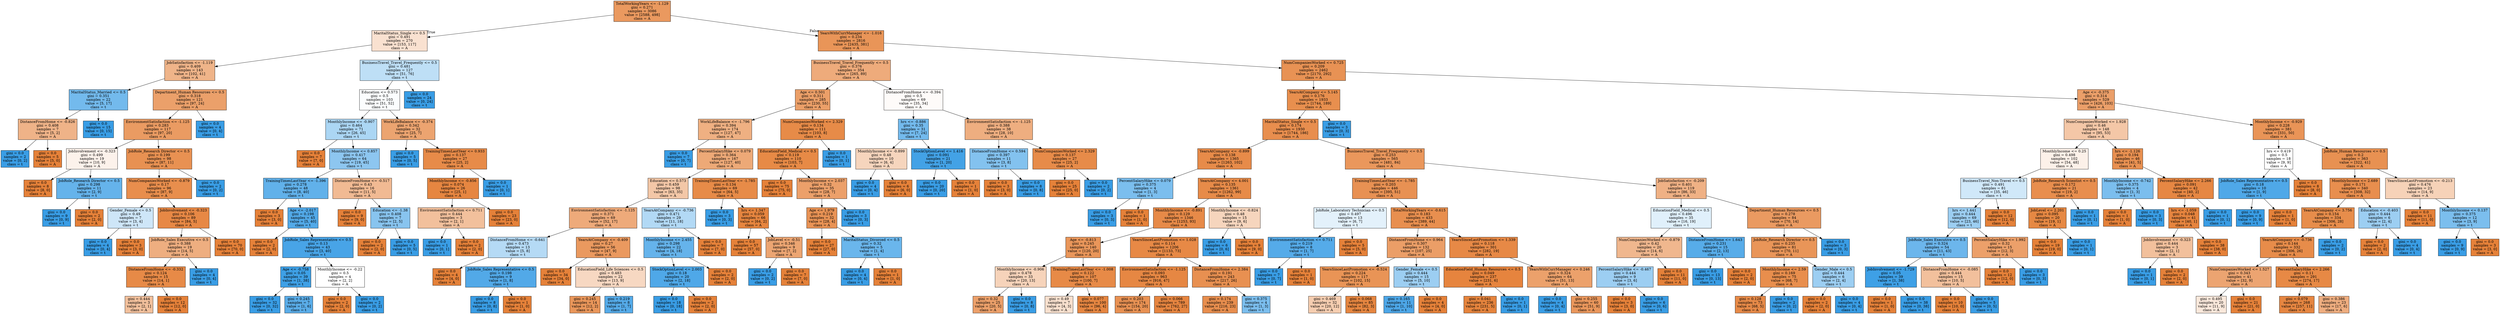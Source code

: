 digraph Tree {
node [shape=box, style="filled", color="black"] ;
0 [label="TotalWorkingYears <= -1.129\ngini = 0.271\nsamples = 3086\nvalue = [2588, 498]\nclass = A", fillcolor="#ea995f"] ;
1 [label="MaritalStatus_Single <= 0.5\ngini = 0.491\nsamples = 270\nvalue = [153, 117]\nclass = A", fillcolor="#f9e1d0"] ;
0 -> 1 [labeldistance=2.5, labelangle=45, headlabel="True"] ;
2 [label="JobSatisfaction <= -1.119\ngini = 0.409\nsamples = 143\nvalue = [102, 41]\nclass = A", fillcolor="#efb489"] ;
1 -> 2 ;
3 [label="MaritalStatus_Married <= 0.5\ngini = 0.351\nsamples = 22\nvalue = [5, 17]\nclass = t", fillcolor="#73baed"] ;
2 -> 3 ;
4 [label="DistanceFromHome <= -0.826\ngini = 0.408\nsamples = 7\nvalue = [5, 2]\nclass = A", fillcolor="#efb388"] ;
3 -> 4 ;
5 [label="gini = 0.0\nsamples = 2\nvalue = [0, 2]\nclass = t", fillcolor="#399de5"] ;
4 -> 5 ;
6 [label="gini = 0.0\nsamples = 5\nvalue = [5, 0]\nclass = A", fillcolor="#e58139"] ;
4 -> 6 ;
7 [label="gini = 0.0\nsamples = 15\nvalue = [0, 15]\nclass = t", fillcolor="#399de5"] ;
3 -> 7 ;
8 [label="Department_Human Resources <= 0.5\ngini = 0.318\nsamples = 121\nvalue = [97, 24]\nclass = A", fillcolor="#eba06a"] ;
2 -> 8 ;
9 [label="EnvironmentSatisfaction <= -1.125\ngini = 0.283\nsamples = 117\nvalue = [97, 20]\nclass = A", fillcolor="#ea9b62"] ;
8 -> 9 ;
10 [label="JobInvolvement <= -0.323\ngini = 0.499\nsamples = 19\nvalue = [10, 9]\nclass = A", fillcolor="#fcf2eb"] ;
9 -> 10 ;
11 [label="gini = 0.0\nsamples = 8\nvalue = [8, 0]\nclass = A", fillcolor="#e58139"] ;
10 -> 11 ;
12 [label="JobRole_Research Director <= 0.5\ngini = 0.298\nsamples = 11\nvalue = [2, 9]\nclass = t", fillcolor="#65b3eb"] ;
10 -> 12 ;
13 [label="gini = 0.0\nsamples = 9\nvalue = [0, 9]\nclass = t", fillcolor="#399de5"] ;
12 -> 13 ;
14 [label="gini = 0.0\nsamples = 2\nvalue = [2, 0]\nclass = A", fillcolor="#e58139"] ;
12 -> 14 ;
15 [label="JobRole_Research Director <= 0.5\ngini = 0.199\nsamples = 98\nvalue = [87, 11]\nclass = A", fillcolor="#e89152"] ;
9 -> 15 ;
16 [label="NumCompaniesWorked <= -0.879\ngini = 0.17\nsamples = 96\nvalue = [87, 9]\nclass = A", fillcolor="#e88e4d"] ;
15 -> 16 ;
17 [label="Gender_Female <= 0.5\ngini = 0.49\nsamples = 7\nvalue = [3, 4]\nclass = t", fillcolor="#cee6f8"] ;
16 -> 17 ;
18 [label="gini = 0.0\nsamples = 4\nvalue = [0, 4]\nclass = t", fillcolor="#399de5"] ;
17 -> 18 ;
19 [label="gini = 0.0\nsamples = 3\nvalue = [3, 0]\nclass = A", fillcolor="#e58139"] ;
17 -> 19 ;
20 [label="JobInvolvement <= -0.323\ngini = 0.106\nsamples = 89\nvalue = [84, 5]\nclass = A", fillcolor="#e78845"] ;
16 -> 20 ;
21 [label="JobRole_Sales Executive <= 0.5\ngini = 0.388\nsamples = 19\nvalue = [14, 5]\nclass = A", fillcolor="#eeae80"] ;
20 -> 21 ;
22 [label="DistanceFromHome <= -0.332\ngini = 0.124\nsamples = 15\nvalue = [14, 1]\nclass = A", fillcolor="#e78a47"] ;
21 -> 22 ;
23 [label="gini = 0.444\nsamples = 3\nvalue = [2, 1]\nclass = A", fillcolor="#f2c09c"] ;
22 -> 23 ;
24 [label="gini = 0.0\nsamples = 12\nvalue = [12, 0]\nclass = A", fillcolor="#e58139"] ;
22 -> 24 ;
25 [label="gini = 0.0\nsamples = 4\nvalue = [0, 4]\nclass = t", fillcolor="#399de5"] ;
21 -> 25 ;
26 [label="gini = 0.0\nsamples = 70\nvalue = [70, 0]\nclass = A", fillcolor="#e58139"] ;
20 -> 26 ;
27 [label="gini = 0.0\nsamples = 2\nvalue = [0, 2]\nclass = t", fillcolor="#399de5"] ;
15 -> 27 ;
28 [label="gini = 0.0\nsamples = 4\nvalue = [0, 4]\nclass = t", fillcolor="#399de5"] ;
8 -> 28 ;
29 [label="BusinessTravel_Travel_Frequently <= 0.5\ngini = 0.481\nsamples = 127\nvalue = [51, 76]\nclass = t", fillcolor="#bedff6"] ;
1 -> 29 ;
30 [label="Education <= 0.573\ngini = 0.5\nsamples = 103\nvalue = [51, 52]\nclass = t", fillcolor="#fbfdfe"] ;
29 -> 30 ;
31 [label="MonthlyIncome <= -0.907\ngini = 0.464\nsamples = 71\nvalue = [26, 45]\nclass = t", fillcolor="#abd6f4"] ;
30 -> 31 ;
32 [label="gini = 0.0\nsamples = 7\nvalue = [7, 0]\nclass = A", fillcolor="#e58139"] ;
31 -> 32 ;
33 [label="MonthlyIncome <= 0.857\ngini = 0.417\nsamples = 64\nvalue = [19, 45]\nclass = t", fillcolor="#8dc6f0"] ;
31 -> 33 ;
34 [label="TrainingTimesLastYear <= -1.396\ngini = 0.278\nsamples = 48\nvalue = [8, 40]\nclass = t", fillcolor="#61b1ea"] ;
33 -> 34 ;
35 [label="gini = 0.0\nsamples = 3\nvalue = [3, 0]\nclass = A", fillcolor="#e58139"] ;
34 -> 35 ;
36 [label="Age <= -2.017\ngini = 0.198\nsamples = 45\nvalue = [5, 40]\nclass = t", fillcolor="#52a9e8"] ;
34 -> 36 ;
37 [label="gini = 0.0\nsamples = 2\nvalue = [2, 0]\nclass = A", fillcolor="#e58139"] ;
36 -> 37 ;
38 [label="JobRole_Sales Representative <= 0.5\ngini = 0.13\nsamples = 43\nvalue = [3, 40]\nclass = t", fillcolor="#48a4e7"] ;
36 -> 38 ;
39 [label="Age <= -0.758\ngini = 0.05\nsamples = 39\nvalue = [1, 38]\nclass = t", fillcolor="#3ea0e6"] ;
38 -> 39 ;
40 [label="gini = 0.0\nsamples = 32\nvalue = [0, 32]\nclass = t", fillcolor="#399de5"] ;
39 -> 40 ;
41 [label="gini = 0.245\nsamples = 7\nvalue = [1, 6]\nclass = t", fillcolor="#5aade9"] ;
39 -> 41 ;
42 [label="MonthlyIncome <= -0.22\ngini = 0.5\nsamples = 4\nvalue = [2, 2]\nclass = A", fillcolor="#ffffff"] ;
38 -> 42 ;
43 [label="gini = 0.0\nsamples = 2\nvalue = [2, 0]\nclass = A", fillcolor="#e58139"] ;
42 -> 43 ;
44 [label="gini = 0.0\nsamples = 2\nvalue = [0, 2]\nclass = t", fillcolor="#399de5"] ;
42 -> 44 ;
45 [label="DistanceFromHome <= -0.517\ngini = 0.43\nsamples = 16\nvalue = [11, 5]\nclass = A", fillcolor="#f1ba93"] ;
33 -> 45 ;
46 [label="gini = 0.0\nsamples = 9\nvalue = [9, 0]\nclass = A", fillcolor="#e58139"] ;
45 -> 46 ;
47 [label="Education <= -1.38\ngini = 0.408\nsamples = 7\nvalue = [2, 5]\nclass = t", fillcolor="#88c4ef"] ;
45 -> 47 ;
48 [label="gini = 0.0\nsamples = 2\nvalue = [2, 0]\nclass = A", fillcolor="#e58139"] ;
47 -> 48 ;
49 [label="gini = 0.0\nsamples = 5\nvalue = [0, 5]\nclass = t", fillcolor="#399de5"] ;
47 -> 49 ;
50 [label="WorkLifeBalance <= -0.374\ngini = 0.342\nsamples = 32\nvalue = [25, 7]\nclass = A", fillcolor="#eca470"] ;
30 -> 50 ;
51 [label="gini = 0.0\nsamples = 5\nvalue = [0, 5]\nclass = t", fillcolor="#399de5"] ;
50 -> 51 ;
52 [label="TrainingTimesLastYear <= 0.933\ngini = 0.137\nsamples = 27\nvalue = [25, 2]\nclass = A", fillcolor="#e78b49"] ;
50 -> 52 ;
53 [label="MonthlyIncome <= -0.856\ngini = 0.074\nsamples = 26\nvalue = [25, 1]\nclass = A", fillcolor="#e68641"] ;
52 -> 53 ;
54 [label="EnvironmentSatisfaction <= 0.711\ngini = 0.444\nsamples = 3\nvalue = [2, 1]\nclass = A", fillcolor="#f2c09c"] ;
53 -> 54 ;
55 [label="gini = 0.0\nsamples = 1\nvalue = [0, 1]\nclass = t", fillcolor="#399de5"] ;
54 -> 55 ;
56 [label="gini = 0.0\nsamples = 2\nvalue = [2, 0]\nclass = A", fillcolor="#e58139"] ;
54 -> 56 ;
57 [label="gini = 0.0\nsamples = 23\nvalue = [23, 0]\nclass = A", fillcolor="#e58139"] ;
53 -> 57 ;
58 [label="gini = 0.0\nsamples = 1\nvalue = [0, 1]\nclass = t", fillcolor="#399de5"] ;
52 -> 58 ;
59 [label="gini = 0.0\nsamples = 24\nvalue = [0, 24]\nclass = t", fillcolor="#399de5"] ;
29 -> 59 ;
60 [label="YearsWithCurrManager <= -1.016\ngini = 0.234\nsamples = 2816\nvalue = [2435, 381]\nclass = A", fillcolor="#e99558"] ;
0 -> 60 [labeldistance=2.5, labelangle=-45, headlabel="False"] ;
61 [label="BusinessTravel_Travel_Frequently <= 0.5\ngini = 0.376\nsamples = 354\nvalue = [265, 89]\nclass = A", fillcolor="#eeab7b"] ;
60 -> 61 ;
62 [label="Age <= 0.501\ngini = 0.311\nsamples = 285\nvalue = [230, 55]\nclass = A", fillcolor="#eb9f68"] ;
61 -> 62 ;
63 [label="WorkLifeBalance <= -1.796\ngini = 0.394\nsamples = 174\nvalue = [127, 47]\nclass = A", fillcolor="#efb082"] ;
62 -> 63 ;
64 [label="gini = 0.0\nsamples = 7\nvalue = [0, 7]\nclass = t", fillcolor="#399de5"] ;
63 -> 64 ;
65 [label="PercentSalaryHike <= 0.079\ngini = 0.364\nsamples = 167\nvalue = [127, 40]\nclass = A", fillcolor="#eda977"] ;
63 -> 65 ;
66 [label="Education <= 0.573\ngini = 0.459\nsamples = 98\nvalue = [63, 35]\nclass = A", fillcolor="#f3c7a7"] ;
65 -> 66 ;
67 [label="EnvironmentSatisfaction <= -1.125\ngini = 0.371\nsamples = 69\nvalue = [52, 17]\nclass = A", fillcolor="#eeaa7a"] ;
66 -> 67 ;
68 [label="DistanceFromHome <= -0.641\ngini = 0.473\nsamples = 13\nvalue = [5, 8]\nclass = t", fillcolor="#b5daf5"] ;
67 -> 68 ;
69 [label="gini = 0.0\nsamples = 4\nvalue = [4, 0]\nclass = A", fillcolor="#e58139"] ;
68 -> 69 ;
70 [label="JobRole_Sales Representative <= 0.5\ngini = 0.198\nsamples = 9\nvalue = [1, 8]\nclass = t", fillcolor="#52a9e8"] ;
68 -> 70 ;
71 [label="gini = 0.0\nsamples = 8\nvalue = [0, 8]\nclass = t", fillcolor="#399de5"] ;
70 -> 71 ;
72 [label="gini = 0.0\nsamples = 1\nvalue = [1, 0]\nclass = A", fillcolor="#e58139"] ;
70 -> 72 ;
73 [label="YearsAtCompany <= -0.409\ngini = 0.27\nsamples = 56\nvalue = [47, 9]\nclass = A", fillcolor="#ea995f"] ;
67 -> 73 ;
74 [label="gini = 0.0\nsamples = 34\nvalue = [34, 0]\nclass = A", fillcolor="#e58139"] ;
73 -> 74 ;
75 [label="EducationField_Life Sciences <= 0.5\ngini = 0.483\nsamples = 22\nvalue = [13, 9]\nclass = A", fillcolor="#f7d8c2"] ;
73 -> 75 ;
76 [label="gini = 0.245\nsamples = 14\nvalue = [12, 2]\nclass = A", fillcolor="#e9965a"] ;
75 -> 76 ;
77 [label="gini = 0.219\nsamples = 8\nvalue = [1, 7]\nclass = t", fillcolor="#55abe9"] ;
75 -> 77 ;
78 [label="YearsAtCompany <= -0.736\ngini = 0.471\nsamples = 29\nvalue = [11, 18]\nclass = t", fillcolor="#b2d9f5"] ;
66 -> 78 ;
79 [label="MonthlyIncome <= 2.455\ngini = 0.298\nsamples = 22\nvalue = [4, 18]\nclass = t", fillcolor="#65b3eb"] ;
78 -> 79 ;
80 [label="StockOptionLevel <= 2.003\ngini = 0.18\nsamples = 20\nvalue = [2, 18]\nclass = t", fillcolor="#4fa8e8"] ;
79 -> 80 ;
81 [label="gini = 0.0\nsamples = 18\nvalue = [0, 18]\nclass = t", fillcolor="#399de5"] ;
80 -> 81 ;
82 [label="gini = 0.0\nsamples = 2\nvalue = [2, 0]\nclass = A", fillcolor="#e58139"] ;
80 -> 82 ;
83 [label="gini = 0.0\nsamples = 2\nvalue = [2, 0]\nclass = A", fillcolor="#e58139"] ;
79 -> 83 ;
84 [label="gini = 0.0\nsamples = 7\nvalue = [7, 0]\nclass = A", fillcolor="#e58139"] ;
78 -> 84 ;
85 [label="TrainingTimesLastYear <= -1.785\ngini = 0.134\nsamples = 69\nvalue = [64, 5]\nclass = A", fillcolor="#e78b48"] ;
65 -> 85 ;
86 [label="gini = 0.0\nsamples = 3\nvalue = [0, 3]\nclass = t", fillcolor="#399de5"] ;
85 -> 86 ;
87 [label="hrs <= 1.347\ngini = 0.059\nsamples = 66\nvalue = [64, 2]\nclass = A", fillcolor="#e6853f"] ;
85 -> 87 ;
88 [label="gini = 0.0\nsamples = 57\nvalue = [57, 0]\nclass = A", fillcolor="#e58139"] ;
87 -> 88 ;
89 [label="JobLevel <= -0.51\ngini = 0.346\nsamples = 9\nvalue = [7, 2]\nclass = A", fillcolor="#eca572"] ;
87 -> 89 ;
90 [label="gini = 0.0\nsamples = 2\nvalue = [0, 2]\nclass = t", fillcolor="#399de5"] ;
89 -> 90 ;
91 [label="gini = 0.0\nsamples = 7\nvalue = [7, 0]\nclass = A", fillcolor="#e58139"] ;
89 -> 91 ;
92 [label="NumCompaniesWorked <= 2.329\ngini = 0.134\nsamples = 111\nvalue = [103, 8]\nclass = A", fillcolor="#e78b48"] ;
62 -> 92 ;
93 [label="EducationField_Medical <= 0.5\ngini = 0.119\nsamples = 110\nvalue = [103, 7]\nclass = A", fillcolor="#e78a46"] ;
92 -> 93 ;
94 [label="gini = 0.0\nsamples = 75\nvalue = [75, 0]\nclass = A", fillcolor="#e58139"] ;
93 -> 94 ;
95 [label="MonthlyIncome <= 2.037\ngini = 0.32\nsamples = 35\nvalue = [28, 7]\nclass = A", fillcolor="#eca06a"] ;
93 -> 95 ;
96 [label="Age <= 1.979\ngini = 0.219\nsamples = 32\nvalue = [28, 4]\nclass = A", fillcolor="#e99355"] ;
95 -> 96 ;
97 [label="gini = 0.0\nsamples = 27\nvalue = [27, 0]\nclass = A", fillcolor="#e58139"] ;
96 -> 97 ;
98 [label="MaritalStatus_Divorced <= 0.5\ngini = 0.32\nsamples = 5\nvalue = [1, 4]\nclass = t", fillcolor="#6ab6ec"] ;
96 -> 98 ;
99 [label="gini = 0.0\nsamples = 4\nvalue = [0, 4]\nclass = t", fillcolor="#399de5"] ;
98 -> 99 ;
100 [label="gini = 0.0\nsamples = 1\nvalue = [1, 0]\nclass = A", fillcolor="#e58139"] ;
98 -> 100 ;
101 [label="gini = 0.0\nsamples = 3\nvalue = [0, 3]\nclass = t", fillcolor="#399de5"] ;
95 -> 101 ;
102 [label="gini = 0.0\nsamples = 1\nvalue = [0, 1]\nclass = t", fillcolor="#399de5"] ;
92 -> 102 ;
103 [label="DistanceFromHome <= -0.394\ngini = 0.5\nsamples = 69\nvalue = [35, 34]\nclass = A", fillcolor="#fefbf9"] ;
61 -> 103 ;
104 [label="hrs <= -0.886\ngini = 0.35\nsamples = 31\nvalue = [7, 24]\nclass = t", fillcolor="#73baed"] ;
103 -> 104 ;
105 [label="MonthlyIncome <= -0.899\ngini = 0.48\nsamples = 10\nvalue = [6, 4]\nclass = A", fillcolor="#f6d5bd"] ;
104 -> 105 ;
106 [label="gini = 0.0\nsamples = 4\nvalue = [0, 4]\nclass = t", fillcolor="#399de5"] ;
105 -> 106 ;
107 [label="gini = 0.0\nsamples = 6\nvalue = [6, 0]\nclass = A", fillcolor="#e58139"] ;
105 -> 107 ;
108 [label="StockOptionLevel <= 1.416\ngini = 0.091\nsamples = 21\nvalue = [1, 20]\nclass = t", fillcolor="#43a2e6"] ;
104 -> 108 ;
109 [label="gini = 0.0\nsamples = 20\nvalue = [0, 20]\nclass = t", fillcolor="#399de5"] ;
108 -> 109 ;
110 [label="gini = 0.0\nsamples = 1\nvalue = [1, 0]\nclass = A", fillcolor="#e58139"] ;
108 -> 110 ;
111 [label="EnvironmentSatisfaction <= -1.125\ngini = 0.388\nsamples = 38\nvalue = [28, 10]\nclass = A", fillcolor="#eeae80"] ;
103 -> 111 ;
112 [label="DistanceFromHome <= 0.594\ngini = 0.397\nsamples = 11\nvalue = [3, 8]\nclass = t", fillcolor="#83c2ef"] ;
111 -> 112 ;
113 [label="gini = 0.0\nsamples = 3\nvalue = [3, 0]\nclass = A", fillcolor="#e58139"] ;
112 -> 113 ;
114 [label="gini = 0.0\nsamples = 8\nvalue = [0, 8]\nclass = t", fillcolor="#399de5"] ;
112 -> 114 ;
115 [label="NumCompaniesWorked <= 2.329\ngini = 0.137\nsamples = 27\nvalue = [25, 2]\nclass = A", fillcolor="#e78b49"] ;
111 -> 115 ;
116 [label="gini = 0.0\nsamples = 25\nvalue = [25, 0]\nclass = A", fillcolor="#e58139"] ;
115 -> 116 ;
117 [label="gini = 0.0\nsamples = 2\nvalue = [0, 2]\nclass = t", fillcolor="#399de5"] ;
115 -> 117 ;
118 [label="NumCompaniesWorked <= 0.725\ngini = 0.209\nsamples = 2462\nvalue = [2170, 292]\nclass = A", fillcolor="#e89254"] ;
60 -> 118 ;
119 [label="YearsAtCompany <= 5.145\ngini = 0.176\nsamples = 1933\nvalue = [1744, 189]\nclass = A", fillcolor="#e88f4e"] ;
118 -> 119 ;
120 [label="MaritalStatus_Single <= 0.5\ngini = 0.174\nsamples = 1930\nvalue = [1744, 186]\nclass = A", fillcolor="#e88e4e"] ;
119 -> 120 ;
121 [label="YearsAtCompany <= -0.899\ngini = 0.138\nsamples = 1365\nvalue = [1263, 102]\nclass = A", fillcolor="#e78b49"] ;
120 -> 121 ;
122 [label="PercentSalaryHike <= 0.079\ngini = 0.375\nsamples = 4\nvalue = [1, 3]\nclass = t", fillcolor="#7bbeee"] ;
121 -> 122 ;
123 [label="gini = 0.0\nsamples = 3\nvalue = [0, 3]\nclass = t", fillcolor="#399de5"] ;
122 -> 123 ;
124 [label="gini = 0.0\nsamples = 1\nvalue = [1, 0]\nclass = A", fillcolor="#e58139"] ;
122 -> 124 ;
125 [label="YearsAtCompany <= 4.001\ngini = 0.135\nsamples = 1361\nvalue = [1262, 99]\nclass = A", fillcolor="#e78b49"] ;
121 -> 125 ;
126 [label="MonthlyIncome <= -0.891\ngini = 0.129\nsamples = 1346\nvalue = [1253, 93]\nclass = A", fillcolor="#e78a48"] ;
125 -> 126 ;
127 [label="Age <= -0.813\ngini = 0.245\nsamples = 140\nvalue = [120, 20]\nclass = A", fillcolor="#e9965a"] ;
126 -> 127 ;
128 [label="MonthlyIncome <= -0.906\ngini = 0.478\nsamples = 33\nvalue = [20, 13]\nclass = A", fillcolor="#f6d3ba"] ;
127 -> 128 ;
129 [label="gini = 0.32\nsamples = 25\nvalue = [20, 5]\nclass = A", fillcolor="#eca06a"] ;
128 -> 129 ;
130 [label="gini = 0.0\nsamples = 8\nvalue = [0, 8]\nclass = t", fillcolor="#399de5"] ;
128 -> 130 ;
131 [label="TrainingTimesLastYear <= -1.008\ngini = 0.122\nsamples = 107\nvalue = [100, 7]\nclass = A", fillcolor="#e78a47"] ;
127 -> 131 ;
132 [label="gini = 0.49\nsamples = 7\nvalue = [4, 3]\nclass = A", fillcolor="#f8e0ce"] ;
131 -> 132 ;
133 [label="gini = 0.077\nsamples = 100\nvalue = [96, 4]\nclass = A", fillcolor="#e68641"] ;
131 -> 133 ;
134 [label="YearsSinceLastPromotion <= 1.028\ngini = 0.114\nsamples = 1206\nvalue = [1133, 73]\nclass = A", fillcolor="#e78946"] ;
126 -> 134 ;
135 [label="EnvironmentSatisfaction <= -1.125\ngini = 0.093\nsamples = 963\nvalue = [916, 47]\nclass = A", fillcolor="#e68743"] ;
134 -> 135 ;
136 [label="gini = 0.203\nsamples = 174\nvalue = [154, 20]\nclass = A", fillcolor="#e89153"] ;
135 -> 136 ;
137 [label="gini = 0.066\nsamples = 789\nvalue = [762, 27]\nclass = A", fillcolor="#e68540"] ;
135 -> 137 ;
138 [label="DistanceFromHome <= 2.384\ngini = 0.191\nsamples = 243\nvalue = [217, 26]\nclass = A", fillcolor="#e89051"] ;
134 -> 138 ;
139 [label="gini = 0.174\nsamples = 239\nvalue = [216, 23]\nclass = A", fillcolor="#e88e4e"] ;
138 -> 139 ;
140 [label="gini = 0.375\nsamples = 4\nvalue = [1, 3]\nclass = t", fillcolor="#7bbeee"] ;
138 -> 140 ;
141 [label="MonthlyIncome <= -0.824\ngini = 0.48\nsamples = 15\nvalue = [9, 6]\nclass = A", fillcolor="#f6d5bd"] ;
125 -> 141 ;
142 [label="gini = 0.0\nsamples = 6\nvalue = [0, 6]\nclass = t", fillcolor="#399de5"] ;
141 -> 142 ;
143 [label="gini = 0.0\nsamples = 9\nvalue = [9, 0]\nclass = A", fillcolor="#e58139"] ;
141 -> 143 ;
144 [label="BusinessTravel_Travel_Frequently <= 0.5\ngini = 0.253\nsamples = 565\nvalue = [481, 84]\nclass = A", fillcolor="#ea975c"] ;
120 -> 144 ;
145 [label="TrainingTimesLastYear <= -1.785\ngini = 0.203\nsamples = 446\nvalue = [395, 51]\nclass = A", fillcolor="#e89153"] ;
144 -> 145 ;
146 [label="JobRole_Laboratory Technician <= 0.5\ngini = 0.497\nsamples = 13\nvalue = [6, 7]\nclass = t", fillcolor="#e3f1fb"] ;
145 -> 146 ;
147 [label="EnvironmentSatisfaction <= 0.711\ngini = 0.219\nsamples = 8\nvalue = [1, 7]\nclass = t", fillcolor="#55abe9"] ;
146 -> 147 ;
148 [label="gini = 0.0\nsamples = 7\nvalue = [0, 7]\nclass = t", fillcolor="#399de5"] ;
147 -> 148 ;
149 [label="gini = 0.0\nsamples = 1\nvalue = [1, 0]\nclass = A", fillcolor="#e58139"] ;
147 -> 149 ;
150 [label="gini = 0.0\nsamples = 5\nvalue = [5, 0]\nclass = A", fillcolor="#e58139"] ;
146 -> 150 ;
151 [label="TotalWorkingYears <= -0.615\ngini = 0.183\nsamples = 433\nvalue = [389, 44]\nclass = A", fillcolor="#e88f4f"] ;
145 -> 151 ;
152 [label="DistanceFromHome <= 0.964\ngini = 0.307\nsamples = 132\nvalue = [107, 25]\nclass = A", fillcolor="#eb9e67"] ;
151 -> 152 ;
153 [label="YearsSinceLastPromotion <= -0.524\ngini = 0.224\nsamples = 117\nvalue = [102, 15]\nclass = A", fillcolor="#e99456"] ;
152 -> 153 ;
154 [label="gini = 0.469\nsamples = 32\nvalue = [20, 12]\nclass = A", fillcolor="#f5cdb0"] ;
153 -> 154 ;
155 [label="gini = 0.068\nsamples = 85\nvalue = [82, 3]\nclass = A", fillcolor="#e68640"] ;
153 -> 155 ;
156 [label="Gender_Female <= 0.5\ngini = 0.444\nsamples = 15\nvalue = [5, 10]\nclass = t", fillcolor="#9ccef2"] ;
152 -> 156 ;
157 [label="gini = 0.165\nsamples = 11\nvalue = [1, 10]\nclass = t", fillcolor="#4da7e8"] ;
156 -> 157 ;
158 [label="gini = 0.0\nsamples = 4\nvalue = [4, 0]\nclass = A", fillcolor="#e58139"] ;
156 -> 158 ;
159 [label="YearsSinceLastPromotion <= 1.339\ngini = 0.118\nsamples = 301\nvalue = [282, 19]\nclass = A", fillcolor="#e78946"] ;
151 -> 159 ;
160 [label="EducationField_Human Resources <= 0.5\ngini = 0.049\nsamples = 237\nvalue = [231, 6]\nclass = A", fillcolor="#e6843e"] ;
159 -> 160 ;
161 [label="gini = 0.041\nsamples = 236\nvalue = [231, 5]\nclass = A", fillcolor="#e6843d"] ;
160 -> 161 ;
162 [label="gini = 0.0\nsamples = 1\nvalue = [0, 1]\nclass = t", fillcolor="#399de5"] ;
160 -> 162 ;
163 [label="YearsWithCurrManager <= 0.246\ngini = 0.324\nsamples = 64\nvalue = [51, 13]\nclass = A", fillcolor="#eca16b"] ;
159 -> 163 ;
164 [label="gini = 0.0\nsamples = 4\nvalue = [0, 4]\nclass = t", fillcolor="#399de5"] ;
163 -> 164 ;
165 [label="gini = 0.255\nsamples = 60\nvalue = [51, 9]\nclass = A", fillcolor="#ea975c"] ;
163 -> 165 ;
166 [label="JobSatisfaction <= -0.209\ngini = 0.401\nsamples = 119\nvalue = [86, 33]\nclass = A", fillcolor="#efb185"] ;
144 -> 166 ;
167 [label="EducationField_Medical <= 0.5\ngini = 0.496\nsamples = 35\nvalue = [16, 19]\nclass = t", fillcolor="#e0f0fb"] ;
166 -> 167 ;
168 [label="NumCompaniesWorked <= -0.879\ngini = 0.42\nsamples = 20\nvalue = [14, 6]\nclass = A", fillcolor="#f0b78e"] ;
167 -> 168 ;
169 [label="PercentSalaryHike <= -0.467\ngini = 0.444\nsamples = 9\nvalue = [3, 6]\nclass = t", fillcolor="#9ccef2"] ;
168 -> 169 ;
170 [label="gini = 0.0\nsamples = 3\nvalue = [3, 0]\nclass = A", fillcolor="#e58139"] ;
169 -> 170 ;
171 [label="gini = 0.0\nsamples = 6\nvalue = [0, 6]\nclass = t", fillcolor="#399de5"] ;
169 -> 171 ;
172 [label="gini = 0.0\nsamples = 11\nvalue = [11, 0]\nclass = A", fillcolor="#e58139"] ;
168 -> 172 ;
173 [label="DistanceFromHome <= 1.643\ngini = 0.231\nsamples = 15\nvalue = [2, 13]\nclass = t", fillcolor="#57ace9"] ;
167 -> 173 ;
174 [label="gini = 0.0\nsamples = 13\nvalue = [0, 13]\nclass = t", fillcolor="#399de5"] ;
173 -> 174 ;
175 [label="gini = 0.0\nsamples = 2\nvalue = [2, 0]\nclass = A", fillcolor="#e58139"] ;
173 -> 175 ;
176 [label="Department_Human Resources <= 0.5\ngini = 0.278\nsamples = 84\nvalue = [70, 14]\nclass = A", fillcolor="#ea9a61"] ;
166 -> 176 ;
177 [label="JobRole_Research Director <= 0.5\ngini = 0.235\nsamples = 81\nvalue = [70, 11]\nclass = A", fillcolor="#e99558"] ;
176 -> 177 ;
178 [label="MonthlyIncome <= 2.59\ngini = 0.169\nsamples = 75\nvalue = [68, 7]\nclass = A", fillcolor="#e88e4d"] ;
177 -> 178 ;
179 [label="gini = 0.128\nsamples = 73\nvalue = [68, 5]\nclass = A", fillcolor="#e78a48"] ;
178 -> 179 ;
180 [label="gini = 0.0\nsamples = 2\nvalue = [0, 2]\nclass = t", fillcolor="#399de5"] ;
178 -> 180 ;
181 [label="Gender_Male <= 0.5\ngini = 0.444\nsamples = 6\nvalue = [2, 4]\nclass = t", fillcolor="#9ccef2"] ;
177 -> 181 ;
182 [label="gini = 0.0\nsamples = 2\nvalue = [2, 0]\nclass = A", fillcolor="#e58139"] ;
181 -> 182 ;
183 [label="gini = 0.0\nsamples = 4\nvalue = [0, 4]\nclass = t", fillcolor="#399de5"] ;
181 -> 183 ;
184 [label="gini = 0.0\nsamples = 3\nvalue = [0, 3]\nclass = t", fillcolor="#399de5"] ;
176 -> 184 ;
185 [label="gini = 0.0\nsamples = 3\nvalue = [0, 3]\nclass = t", fillcolor="#399de5"] ;
119 -> 185 ;
186 [label="Age <= -0.375\ngini = 0.314\nsamples = 529\nvalue = [426, 103]\nclass = A", fillcolor="#eb9f69"] ;
118 -> 186 ;
187 [label="NumCompaniesWorked <= 1.928\ngini = 0.46\nsamples = 148\nvalue = [95, 53]\nclass = A", fillcolor="#f4c7a7"] ;
186 -> 187 ;
188 [label="MonthlyIncome <= 0.25\ngini = 0.498\nsamples = 102\nvalue = [54, 48]\nclass = A", fillcolor="#fcf1e9"] ;
187 -> 188 ;
189 [label="BusinessTravel_Non-Travel <= 0.5\ngini = 0.491\nsamples = 81\nvalue = [35, 46]\nclass = t", fillcolor="#d0e8f9"] ;
188 -> 189 ;
190 [label="hrs <= 1.441\ngini = 0.444\nsamples = 69\nvalue = [23, 46]\nclass = t", fillcolor="#9ccef2"] ;
189 -> 190 ;
191 [label="JobRole_Sales Executive <= 0.5\ngini = 0.324\nsamples = 54\nvalue = [11, 43]\nclass = t", fillcolor="#6cb6ec"] ;
190 -> 191 ;
192 [label="JobInvolvement <= -1.729\ngini = 0.05\nsamples = 39\nvalue = [1, 38]\nclass = t", fillcolor="#3ea0e6"] ;
191 -> 192 ;
193 [label="gini = 0.0\nsamples = 1\nvalue = [1, 0]\nclass = A", fillcolor="#e58139"] ;
192 -> 193 ;
194 [label="gini = 0.0\nsamples = 38\nvalue = [0, 38]\nclass = t", fillcolor="#399de5"] ;
192 -> 194 ;
195 [label="DistanceFromHome <= -0.085\ngini = 0.444\nsamples = 15\nvalue = [10, 5]\nclass = A", fillcolor="#f2c09c"] ;
191 -> 195 ;
196 [label="gini = 0.0\nsamples = 10\nvalue = [10, 0]\nclass = A", fillcolor="#e58139"] ;
195 -> 196 ;
197 [label="gini = 0.0\nsamples = 5\nvalue = [0, 5]\nclass = t", fillcolor="#399de5"] ;
195 -> 197 ;
198 [label="PercentSalaryHike <= 1.992\ngini = 0.32\nsamples = 15\nvalue = [12, 3]\nclass = A", fillcolor="#eca06a"] ;
190 -> 198 ;
199 [label="gini = 0.0\nsamples = 12\nvalue = [12, 0]\nclass = A", fillcolor="#e58139"] ;
198 -> 199 ;
200 [label="gini = 0.0\nsamples = 3\nvalue = [0, 3]\nclass = t", fillcolor="#399de5"] ;
198 -> 200 ;
201 [label="gini = 0.0\nsamples = 12\nvalue = [12, 0]\nclass = A", fillcolor="#e58139"] ;
189 -> 201 ;
202 [label="JobRole_Research Scientist <= 0.5\ngini = 0.172\nsamples = 21\nvalue = [19, 2]\nclass = A", fillcolor="#e88e4e"] ;
188 -> 202 ;
203 [label="JobLevel <= 2.201\ngini = 0.095\nsamples = 20\nvalue = [19, 1]\nclass = A", fillcolor="#e68843"] ;
202 -> 203 ;
204 [label="gini = 0.0\nsamples = 19\nvalue = [19, 0]\nclass = A", fillcolor="#e58139"] ;
203 -> 204 ;
205 [label="gini = 0.0\nsamples = 1\nvalue = [0, 1]\nclass = t", fillcolor="#399de5"] ;
203 -> 205 ;
206 [label="gini = 0.0\nsamples = 1\nvalue = [0, 1]\nclass = t", fillcolor="#399de5"] ;
202 -> 206 ;
207 [label="hrs <= -1.126\ngini = 0.194\nsamples = 46\nvalue = [41, 5]\nclass = A", fillcolor="#e89051"] ;
187 -> 207 ;
208 [label="MonthlyIncome <= -0.742\ngini = 0.375\nsamples = 4\nvalue = [1, 3]\nclass = t", fillcolor="#7bbeee"] ;
207 -> 208 ;
209 [label="gini = 0.0\nsamples = 1\nvalue = [1, 0]\nclass = A", fillcolor="#e58139"] ;
208 -> 209 ;
210 [label="gini = 0.0\nsamples = 3\nvalue = [0, 3]\nclass = t", fillcolor="#399de5"] ;
208 -> 210 ;
211 [label="PercentSalaryHike <= 2.266\ngini = 0.091\nsamples = 42\nvalue = [40, 2]\nclass = A", fillcolor="#e68743"] ;
207 -> 211 ;
212 [label="hrs <= -1.059\ngini = 0.048\nsamples = 41\nvalue = [40, 1]\nclass = A", fillcolor="#e6843e"] ;
211 -> 212 ;
213 [label="JobInvolvement <= -0.323\ngini = 0.444\nsamples = 3\nvalue = [2, 1]\nclass = A", fillcolor="#f2c09c"] ;
212 -> 213 ;
214 [label="gini = 0.0\nsamples = 1\nvalue = [0, 1]\nclass = t", fillcolor="#399de5"] ;
213 -> 214 ;
215 [label="gini = 0.0\nsamples = 2\nvalue = [2, 0]\nclass = A", fillcolor="#e58139"] ;
213 -> 215 ;
216 [label="gini = 0.0\nsamples = 38\nvalue = [38, 0]\nclass = A", fillcolor="#e58139"] ;
212 -> 216 ;
217 [label="gini = 0.0\nsamples = 1\nvalue = [0, 1]\nclass = t", fillcolor="#399de5"] ;
211 -> 217 ;
218 [label="MonthlyIncome <= -0.929\ngini = 0.228\nsamples = 381\nvalue = [331, 50]\nclass = A", fillcolor="#e99457"] ;
186 -> 218 ;
219 [label="hrs <= 0.419\ngini = 0.5\nsamples = 18\nvalue = [9, 9]\nclass = A", fillcolor="#ffffff"] ;
218 -> 219 ;
220 [label="JobRole_Sales Representative <= 0.5\ngini = 0.18\nsamples = 10\nvalue = [1, 9]\nclass = t", fillcolor="#4fa8e8"] ;
219 -> 220 ;
221 [label="gini = 0.0\nsamples = 9\nvalue = [0, 9]\nclass = t", fillcolor="#399de5"] ;
220 -> 221 ;
222 [label="gini = 0.0\nsamples = 1\nvalue = [1, 0]\nclass = A", fillcolor="#e58139"] ;
220 -> 222 ;
223 [label="gini = 0.0\nsamples = 8\nvalue = [8, 0]\nclass = A", fillcolor="#e58139"] ;
219 -> 223 ;
224 [label="JobRole_Human Resources <= 0.5\ngini = 0.2\nsamples = 363\nvalue = [322, 41]\nclass = A", fillcolor="#e89152"] ;
218 -> 224 ;
225 [label="MonthlyIncome <= 2.689\ngini = 0.171\nsamples = 340\nvalue = [308, 32]\nclass = A", fillcolor="#e88e4e"] ;
224 -> 225 ;
226 [label="YearsAtCompany <= 3.756\ngini = 0.154\nsamples = 334\nvalue = [306, 28]\nclass = A", fillcolor="#e78d4b"] ;
225 -> 226 ;
227 [label="YearsAtCompany <= -0.736\ngini = 0.144\nsamples = 332\nvalue = [306, 26]\nclass = A", fillcolor="#e78c4a"] ;
226 -> 227 ;
228 [label="NumCompaniesWorked <= 1.527\ngini = 0.343\nsamples = 41\nvalue = [32, 9]\nclass = A", fillcolor="#eca471"] ;
227 -> 228 ;
229 [label="gini = 0.495\nsamples = 20\nvalue = [11, 9]\nclass = A", fillcolor="#fae8db"] ;
228 -> 229 ;
230 [label="gini = 0.0\nsamples = 21\nvalue = [21, 0]\nclass = A", fillcolor="#e58139"] ;
228 -> 230 ;
231 [label="PercentSalaryHike <= 2.266\ngini = 0.11\nsamples = 291\nvalue = [274, 17]\nclass = A", fillcolor="#e78945"] ;
227 -> 231 ;
232 [label="gini = 0.079\nsamples = 268\nvalue = [257, 11]\nclass = A", fillcolor="#e68641"] ;
231 -> 232 ;
233 [label="gini = 0.386\nsamples = 23\nvalue = [17, 6]\nclass = A", fillcolor="#eead7f"] ;
231 -> 233 ;
234 [label="gini = 0.0\nsamples = 2\nvalue = [0, 2]\nclass = t", fillcolor="#399de5"] ;
226 -> 234 ;
235 [label="Education <= -0.403\ngini = 0.444\nsamples = 6\nvalue = [2, 4]\nclass = t", fillcolor="#9ccef2"] ;
225 -> 235 ;
236 [label="gini = 0.0\nsamples = 2\nvalue = [2, 0]\nclass = A", fillcolor="#e58139"] ;
235 -> 236 ;
237 [label="gini = 0.0\nsamples = 4\nvalue = [0, 4]\nclass = t", fillcolor="#399de5"] ;
235 -> 237 ;
238 [label="YearsSinceLastPromotion <= -0.213\ngini = 0.476\nsamples = 23\nvalue = [14, 9]\nclass = A", fillcolor="#f6d2b8"] ;
224 -> 238 ;
239 [label="gini = 0.0\nsamples = 11\nvalue = [11, 0]\nclass = A", fillcolor="#e58139"] ;
238 -> 239 ;
240 [label="MonthlyIncome <= 0.137\ngini = 0.375\nsamples = 12\nvalue = [3, 9]\nclass = t", fillcolor="#7bbeee"] ;
238 -> 240 ;
241 [label="gini = 0.0\nsamples = 9\nvalue = [0, 9]\nclass = t", fillcolor="#399de5"] ;
240 -> 241 ;
242 [label="gini = 0.0\nsamples = 3\nvalue = [3, 0]\nclass = A", fillcolor="#e58139"] ;
240 -> 242 ;
}